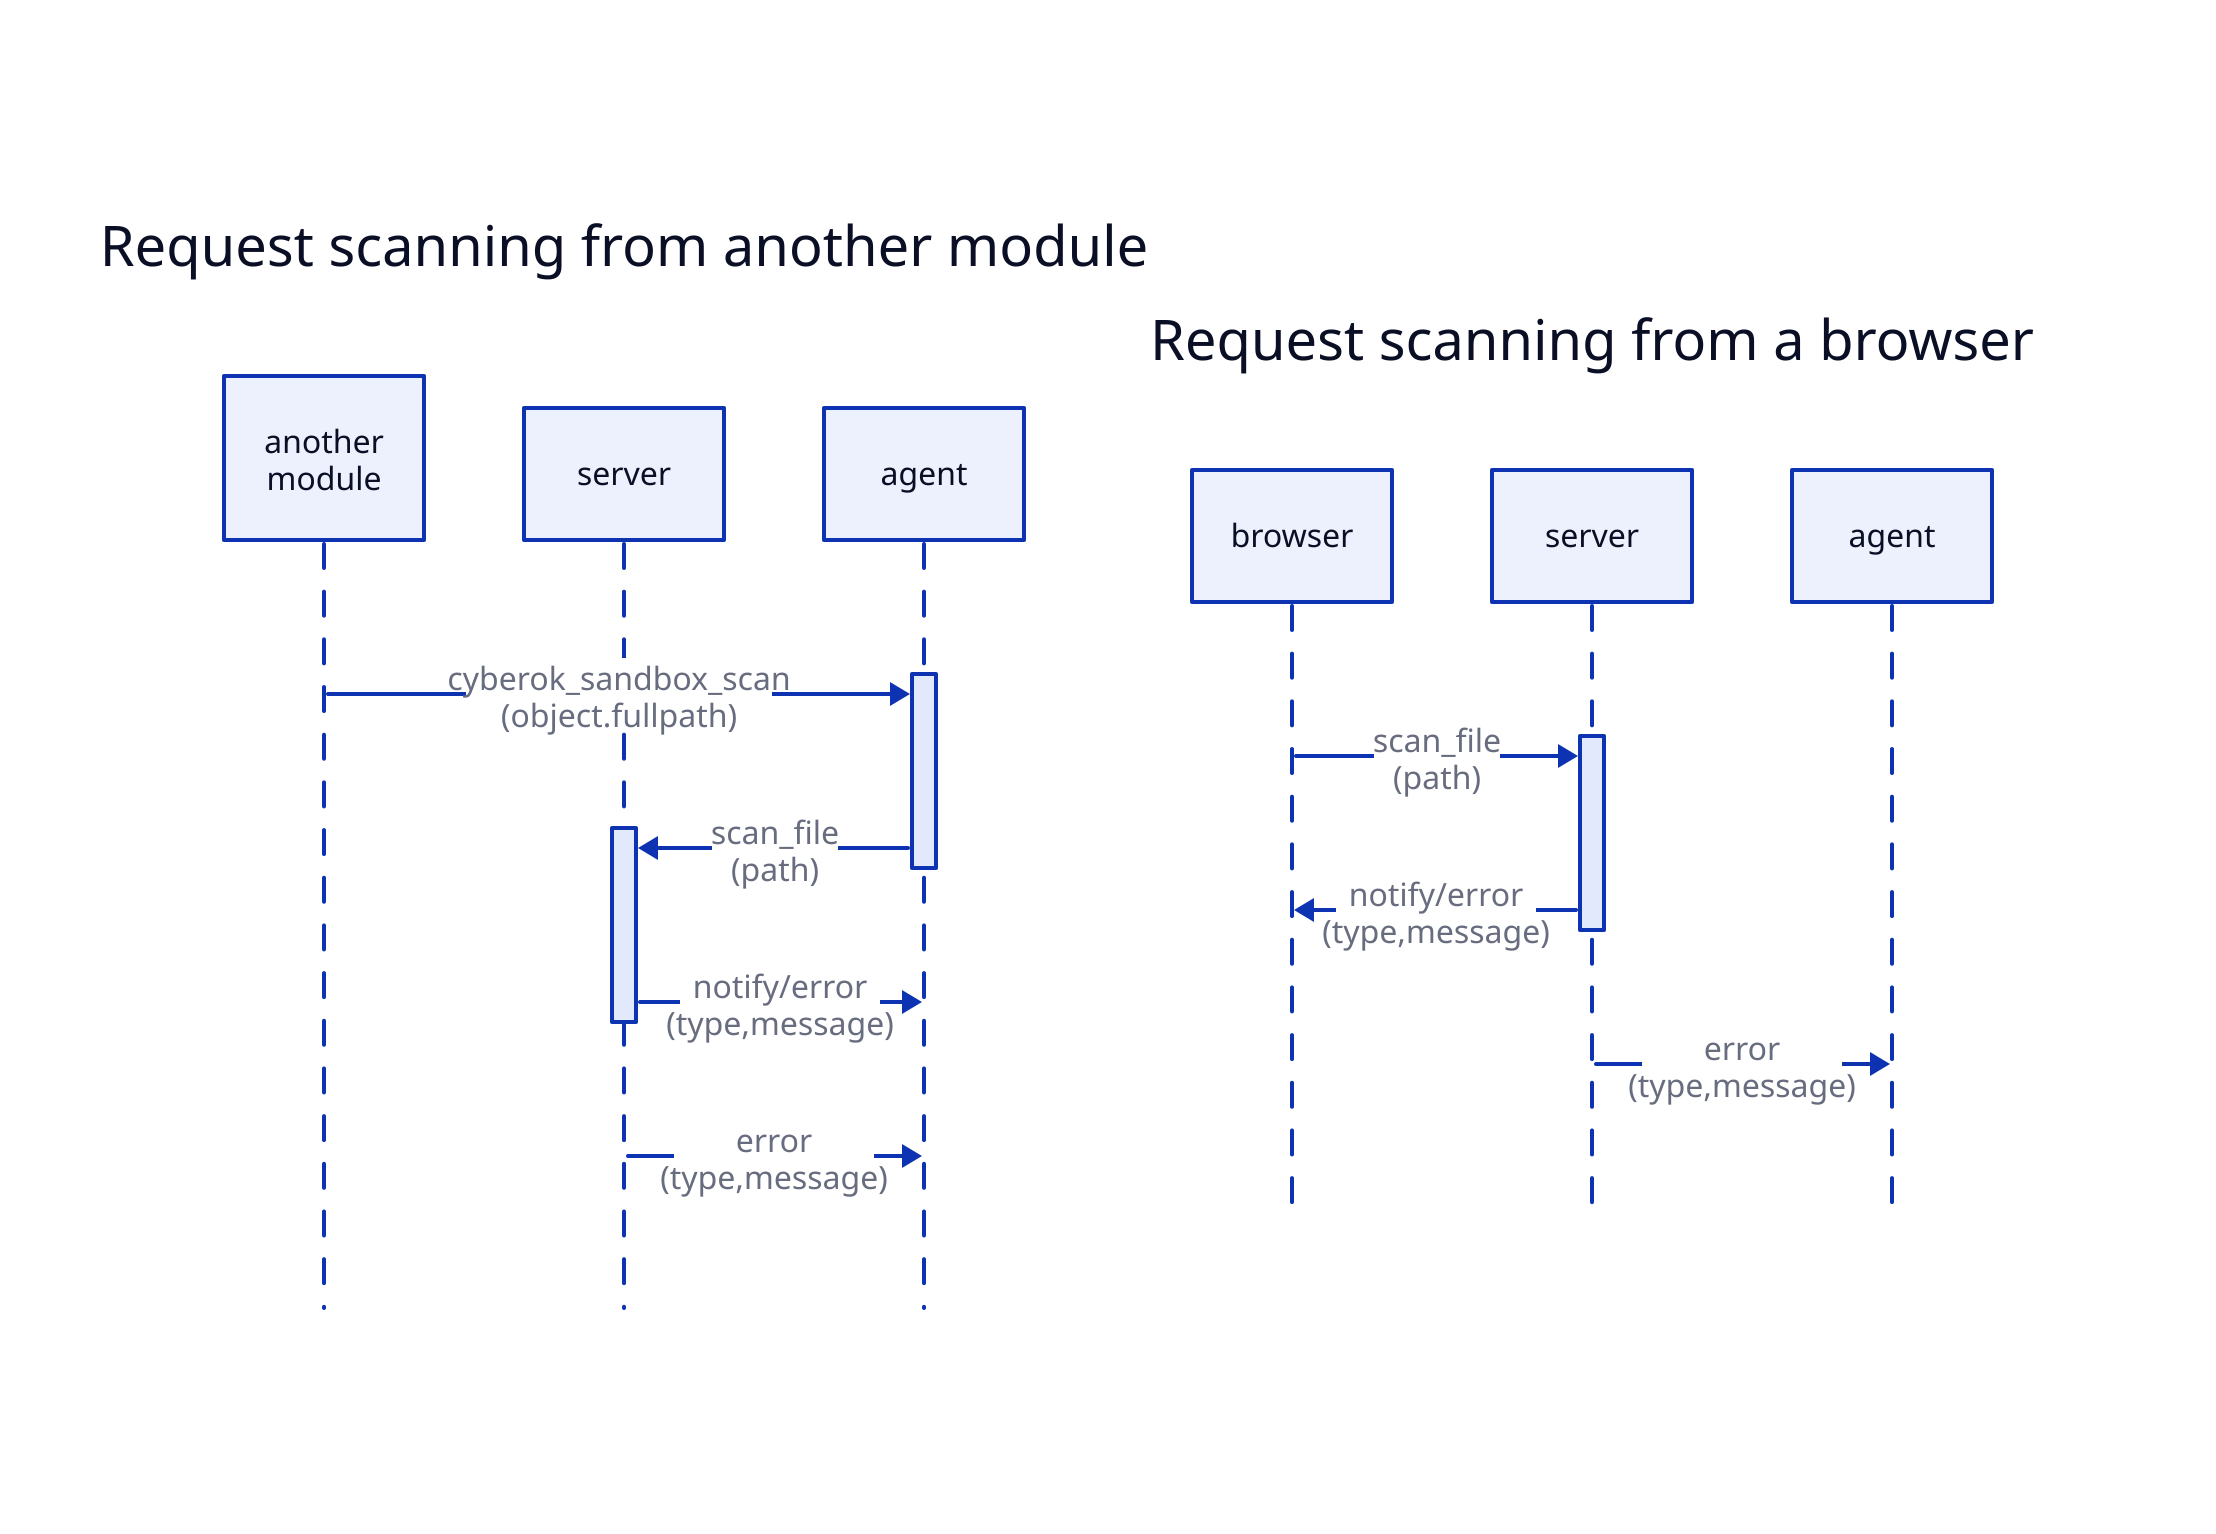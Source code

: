 Request scanning from another module {
	shape: sequence_diagram
	module; server; agent
	agent.a <- module: cyberok_sandbox_scan\n(object.fullpath)
	server.a <- agent.a: scan_file\n(path) {style.bold: true}
	server.a -> agent: notify/error\n(type,message)
	server -> agent: error\n(type,message)
	module: another\nmodule
}

Request scanning from a browser {
	shape: sequence_diagram
	browser; server; agent
	server.a <- browser: scan_file\n(path) {style.bold: true}
	server.a -> browser: notify/error\n(type,message)
	server -> agent: error\n(type,message)
}
